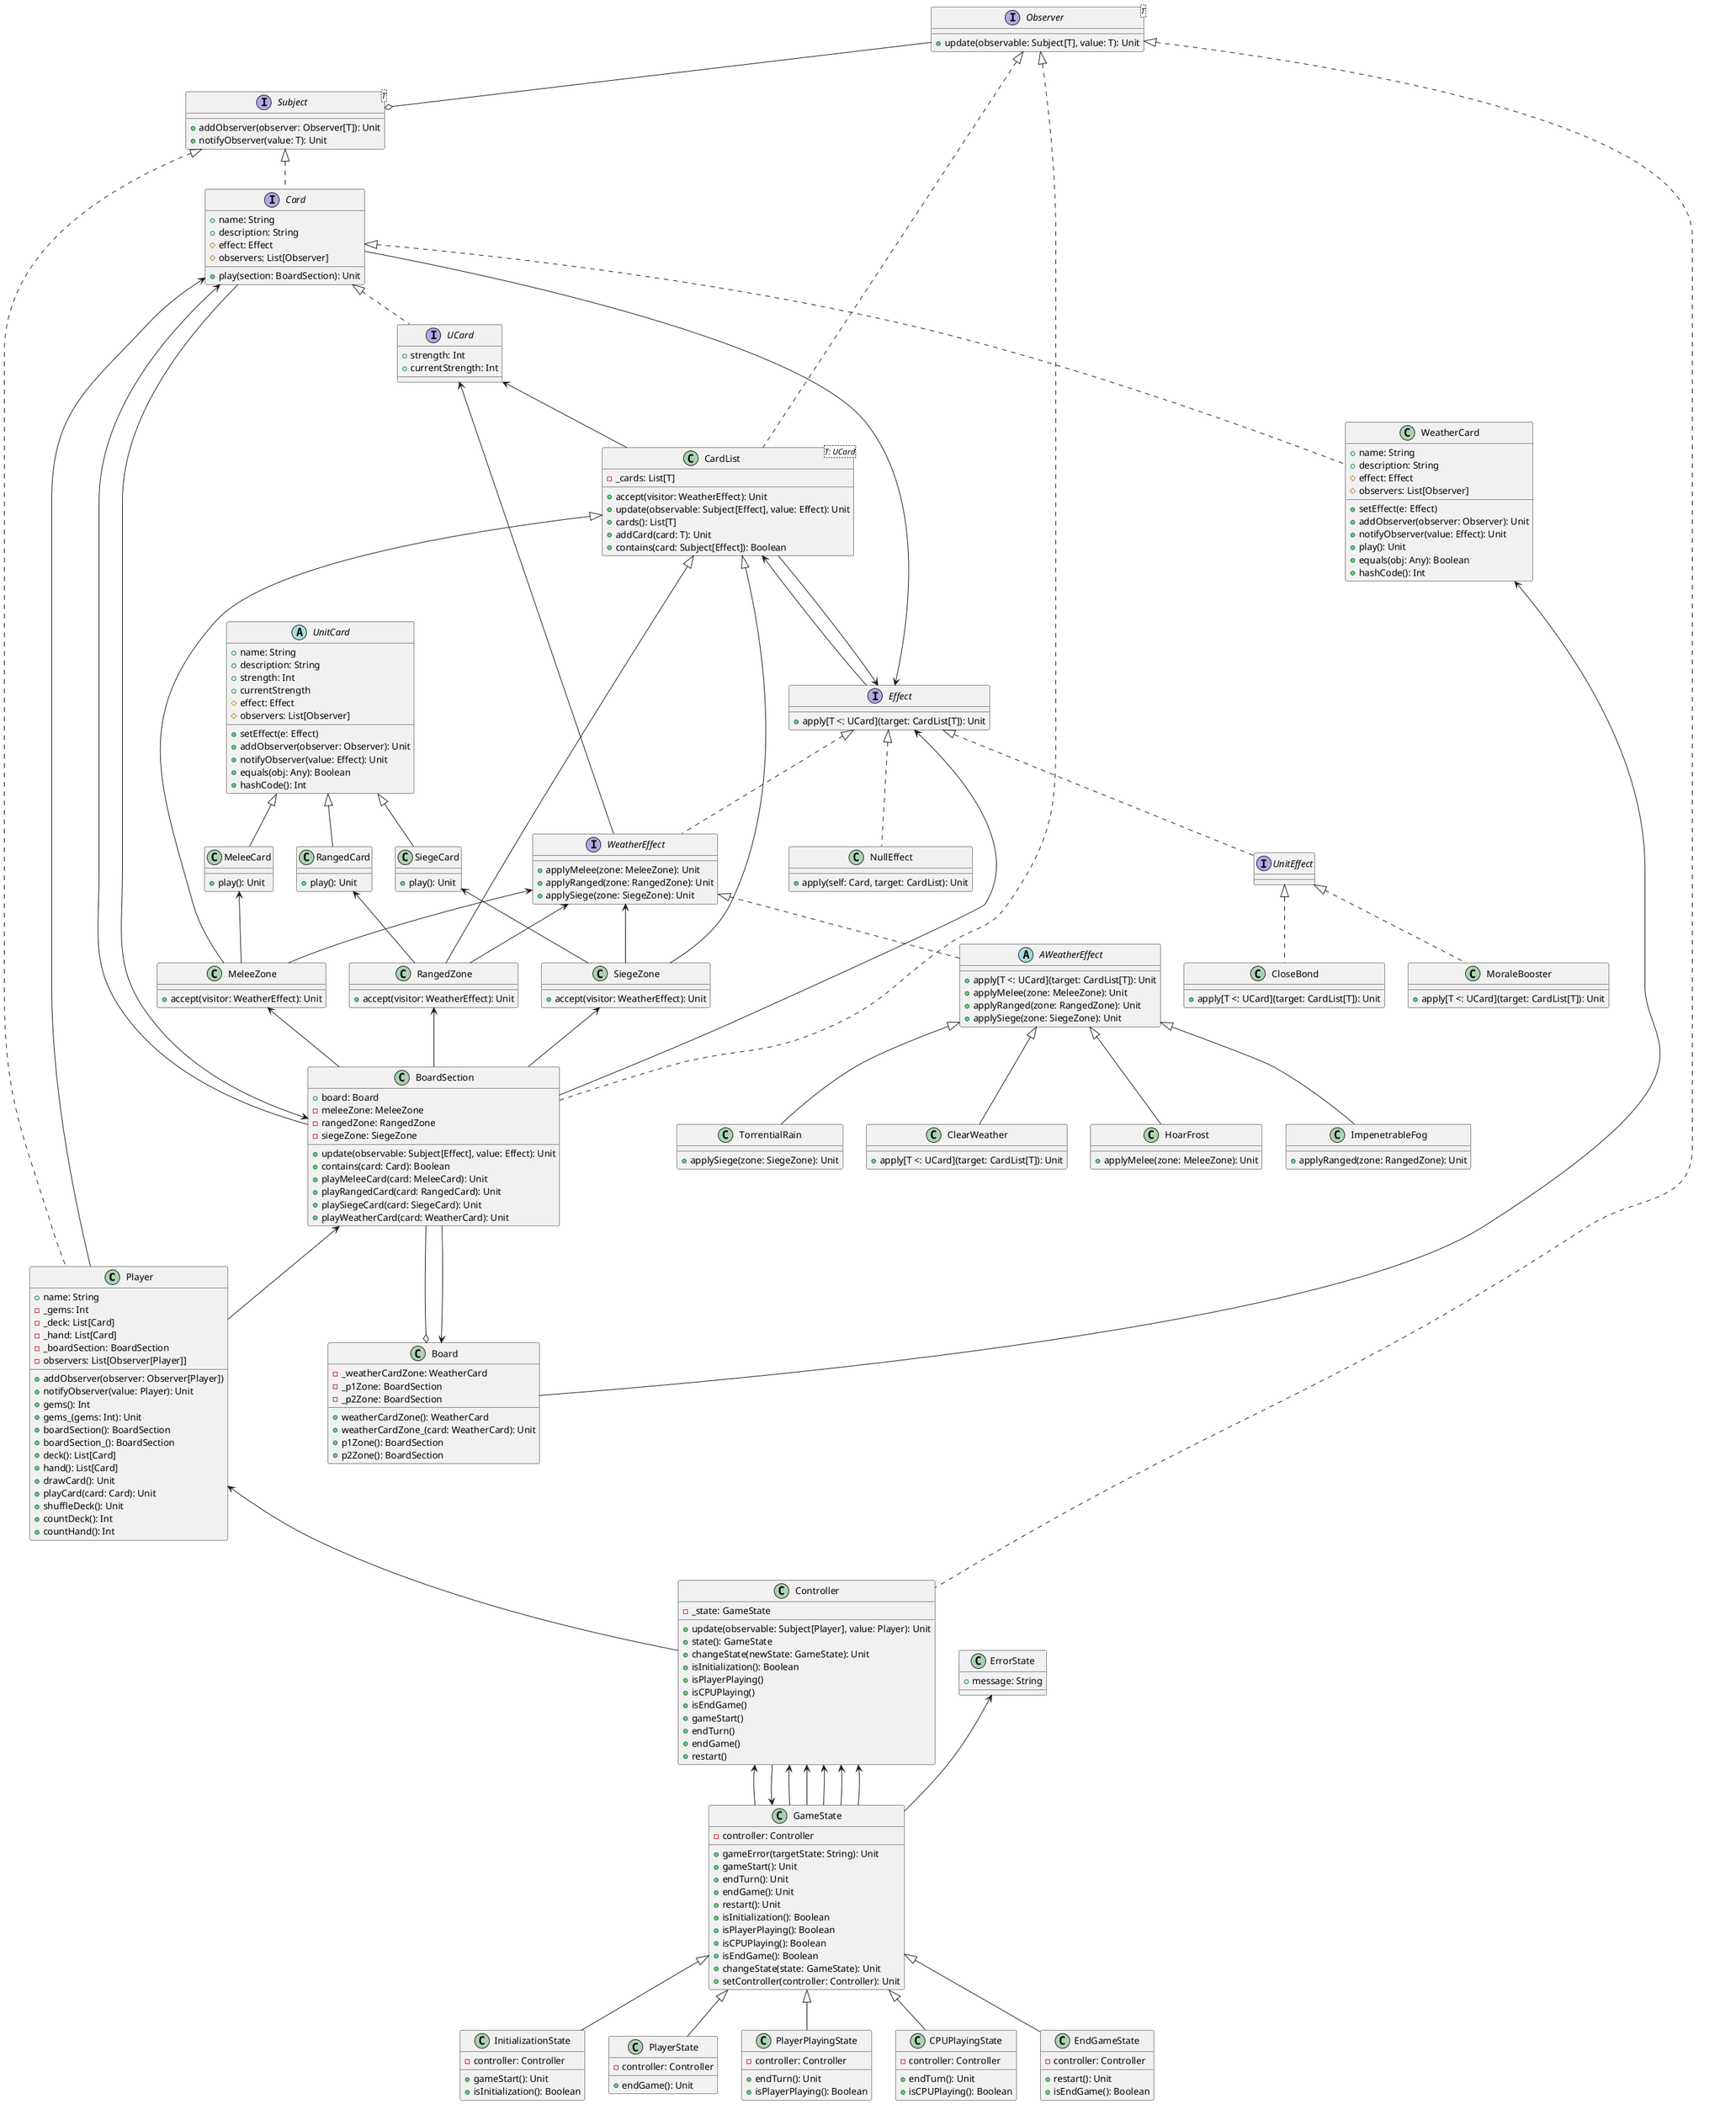 @startuml

class Player{
    +name: String
    -_gems: Int
    -_deck: List[Card]
    -_hand: List[Card]
    -_boardSection: BoardSection
    - observers: List[Observer[Player]]
    +addObserver(observer: Observer[Player])
    +notifyObserver(value: Player): Unit
    + gems(): Int
    + gems_(gems: Int): Unit
    +boardSection(): BoardSection
    +boardSection_(): BoardSection
    +deck(): List[Card]
    +hand(): List[Card]
    +drawCard(): Unit
    +playCard(card: Card): Unit
    +shuffleDeck(): Unit
    +countDeck(): Int
    +countHand(): Int
}
Subject <|.. Player
BoardSection <-- Player
Card <-- Player


interface Card{
    +name: String
    +description: String
    #effect: Effect
    #observers: List[Observer]
    +play(section: BoardSection): Unit
}
Subject <|.. Card
Effect <-- Card
BoardSection <-- Card

interface UCard{
    +strength: Int
    +currentStrength: Int
}
Card <|.. UCard

abstract class UnitCard{
    +name: String
    +description: String
    +strength: Int
    +currentStrength
    #effect: Effect
    #observers: List[Observer]
    +setEffect(e: Effect)
    +addObserver(observer: Observer): Unit
    +notifyObserver(value: Effect): Unit
    +equals(obj: Any): Boolean
    +hashCode(): Int
}

class MeleeCard{
    +play(): Unit
}
UnitCard <|-- MeleeCard
class RangedCard{
    +play(): Unit
}
UnitCard <|-- RangedCard
class SiegeCard{
    +play(): Unit
}
UnitCard <|-- SiegeCard

class WeatherCard{
    +name: String
    +description: String
    #effect: Effect
    #observers: List[Observer]
    +setEffect(e: Effect)
    +addObserver(observer: Observer): Unit
    +notifyObserver(value: Effect): Unit
    +play(): Unit
    +equals(obj: Any): Boolean
    +hashCode(): Int
}
Card <|.. WeatherCard

class Board{
    -_weatherCardZone: WeatherCard
    -_p1Zone: BoardSection
    -_p2Zone: BoardSection
    +weatherCardZone(): WeatherCard
    +weatherCardZone_(card: WeatherCard): Unit
    +p1Zone(): BoardSection
    +p2Zone(): BoardSection
}
WeatherCard <-- Board
BoardSection --o Board

class BoardSection{
    +board: Board
    -meleeZone: MeleeZone
    -rangedZone: RangedZone
    -siegeZone: SiegeZone
    +update(observable: Subject[Effect], value: Effect): Unit
    +contains(card: Card): Boolean
    +playMeleeCard(card: MeleeCard): Unit
    +playRangedCard(card: RangedCard): Unit
    +playSiegeCard(card: SiegeCard): Unit
    +playWeatherCard(card: WeatherCard): Unit
}
Observer <|.. BoardSection
MeleeZone <-- BoardSection
RangedZone <-- BoardSection
SiegeZone <-- BoardSection
Board <-- BoardSection
Effect <-- BoardSection
Card <-- BoardSection

class CardList<T: UCard>{
    -_cards: List[T]
    +accept(visitor: WeatherEffect): Unit
    +update(observable: Subject[Effect], value: Effect): Unit
    +cards(): List[T]
    +addCard(card: T): Unit
    +contains(card: Subject[Effect]): Boolean
}
Observer <|.. CardList
UCard <-- CardList
Effect <-- CardList
class MeleeZone{
    +accept(visitor: WeatherEffect): Unit
}
CardList <|-- MeleeZone
MeleeCard <-- MeleeZone
WeatherEffect <-- MeleeZone
class RangedZone{
    +accept(visitor: WeatherEffect): Unit
}
CardList <|-- RangedZone
RangedCard <-- RangedZone
WeatherEffect <-- RangedZone
class SiegeZone{
    +accept(visitor: WeatherEffect): Unit
}
CardList <|-- SiegeZone
SiegeCard <-- SiegeZone
WeatherEffect <-- SiegeZone


class Controller{
    -_state: GameState
    +update(observable: Subject[Player], value: Player): Unit
    +state(): GameState
    +changeState(newState: GameState): Unit
    +isInitialization(): Boolean
    +isPlayerPlaying()
    +isCPUPlaying()
    +isEndGame()
    +gameStart()
    +endTurn()
    +endGame()
    +restart()
}
Observer <|.. Controller
Player <-- Controller
GameState <-- Controller

class GameState{
    -controller: Controller
    +gameError(targetState: String): Unit
    +gameStart(): Unit
    +endTurn(): Unit
    +endGame(): Unit
    +restart(): Unit
    +isInitialization(): Boolean
    +isPlayerPlaying(): Boolean
    +isCPUPlaying(): Boolean
    +isEndGame(): Boolean
    +changeState(state: GameState): Unit
    +setController(controller: Controller): Unit
}
Controller <-- GameState
ErrorState <-- GameState

class InitializationState{
    -controller: Controller
    +gameStart(): Unit
    +isInitialization(): Boolean
}
GameState <|-- InitializationState
Controller <-- GameState

class PlayerState{
    -controller: Controller
    +endGame(): Unit
}
GameState <|-- PlayerState
Controller <-- GameState

class PlayerPlayingState{
    -controller: Controller
    +endTurn(): Unit
    +isPlayerPlaying(): Boolean
}
GameState <|-- PlayerPlayingState
Controller <-- GameState

class CPUPlayingState{
    -controller: Controller
    +endTurn(): Unit
    +isCPUPlaying(): Boolean
}
GameState <|-- CPUPlayingState
Controller <-- GameState

class EndGameState{
    -controller: Controller
    +restart(): Unit
    +isEndGame(): Boolean
}
GameState <|-- EndGameState
Controller <-- GameState

class ErrorState{
    +message: String
}



interface Effect{
    +apply[T <: UCard](target: CardList[T]): Unit
}
CardList <-- Effect

class NullEffect{
    +apply(self: Card, target: CardList): Unit
}
Effect <|.. NullEffect


interface UnitEffect
Effect <|.. UnitEffect

class MoraleBooster{
    +apply[T <: UCard](target: CardList[T]): Unit
}
UnitEffect <|.. MoraleBooster

class CloseBond{
    +apply[T <: UCard](target: CardList[T]): Unit
}
UnitEffect <|.. CloseBond



interface WeatherEffect{
    +applyMelee(zone: MeleeZone): Unit
    +applyRanged(zone: RangedZone): Unit
    +applySiege(zone: SiegeZone): Unit
}
Effect <|.. WeatherEffect
UCard <-- WeatherEffect

abstract class AWeatherEffect{
    +apply[T <: UCard](target: CardList[T]): Unit
    +applyMelee(zone: MeleeZone): Unit
    +applyRanged(zone: RangedZone): Unit
    +applySiege(zone: SiegeZone): Unit
}
WeatherEffect <|.. AWeatherEffect

class HoarFrost{
    +applyMelee(zone: MeleeZone): Unit
}
AWeatherEffect <|-- HoarFrost

class ImpenetrableFog{
    +applyRanged(zone: RangedZone): Unit
}
AWeatherEffect <|-- ImpenetrableFog

class TorrentialRain{
    +applySiege(zone: SiegeZone): Unit
}
AWeatherEffect <|-- TorrentialRain

class ClearWeather{
    +apply[T <: UCard](target: CardList[T]): Unit
}
AWeatherEffect <|-- ClearWeather


interface Observer<T>{
    +update(observable: Subject[T], value: T): Unit
}

interface Subject<T>{
    +addObserver(observer: Observer[T]): Unit
    +notifyObserver(value: T): Unit
}
Observer --o Subject



@enduml